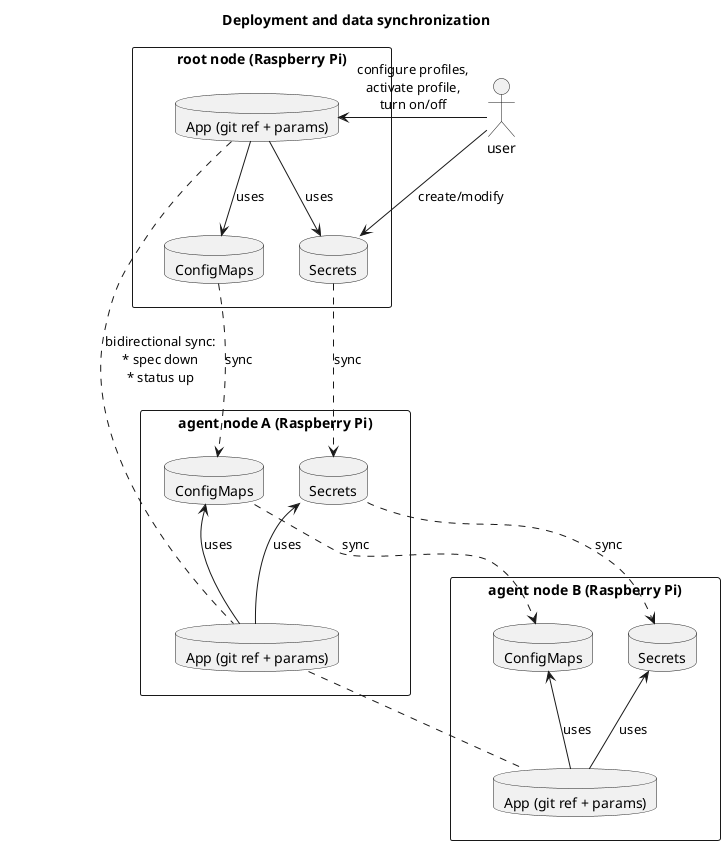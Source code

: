 @startuml

title Deployment and data synchronization

'TODO: Separate app's git ref from params permission-wise in order to prevent an attacker from letting the raspi run an arbitrary container.
'      Maybe introduce Repository kind to constrain the git repositories that users can use.

actor user

rectangle "root node (Raspberry Pi)" as root {
  database "App (git ref + params)" as rootApp
  database ConfigMaps as rootConfig
  database Secrets as rootSecret

  rootApp --> rootConfig : uses
  rootApp --> rootSecret : uses
}

rectangle "agent node A (Raspberry Pi)" as agentA {
  database "App (git ref + params)" as agentAApp
  database ConfigMaps as agentAConfig
  database Secrets as agentASecret

  agentAConfig <-- agentAApp : uses
  agentASecret <-- agentAApp : uses
}

rectangle "agent node B (Raspberry Pi)" as agentB {
  database "App (git ref + params)" as agentBApp
  database ConfigMaps as agentBConfig
  database Secrets as agentBSecret

  agentBConfig <-- agentBApp : uses
  agentBSecret <-- agentBApp : uses
}

root <-[hidden]- agentA
agentA <-[hidden]- agentB

user -> rootApp : configure profiles,\nactivate profile,\nturn on/off
user -> rootSecret : create/modify

rootConfig ..> agentAConfig : sync
rootSecret ..> agentASecret : sync
rootApp .. agentAApp : bidirectional sync:\n* spec down\n* status up

agentAConfig ..> agentBConfig : sync
agentASecret ..> agentBSecret : sync
agentAApp .. agentBApp

@enduml
